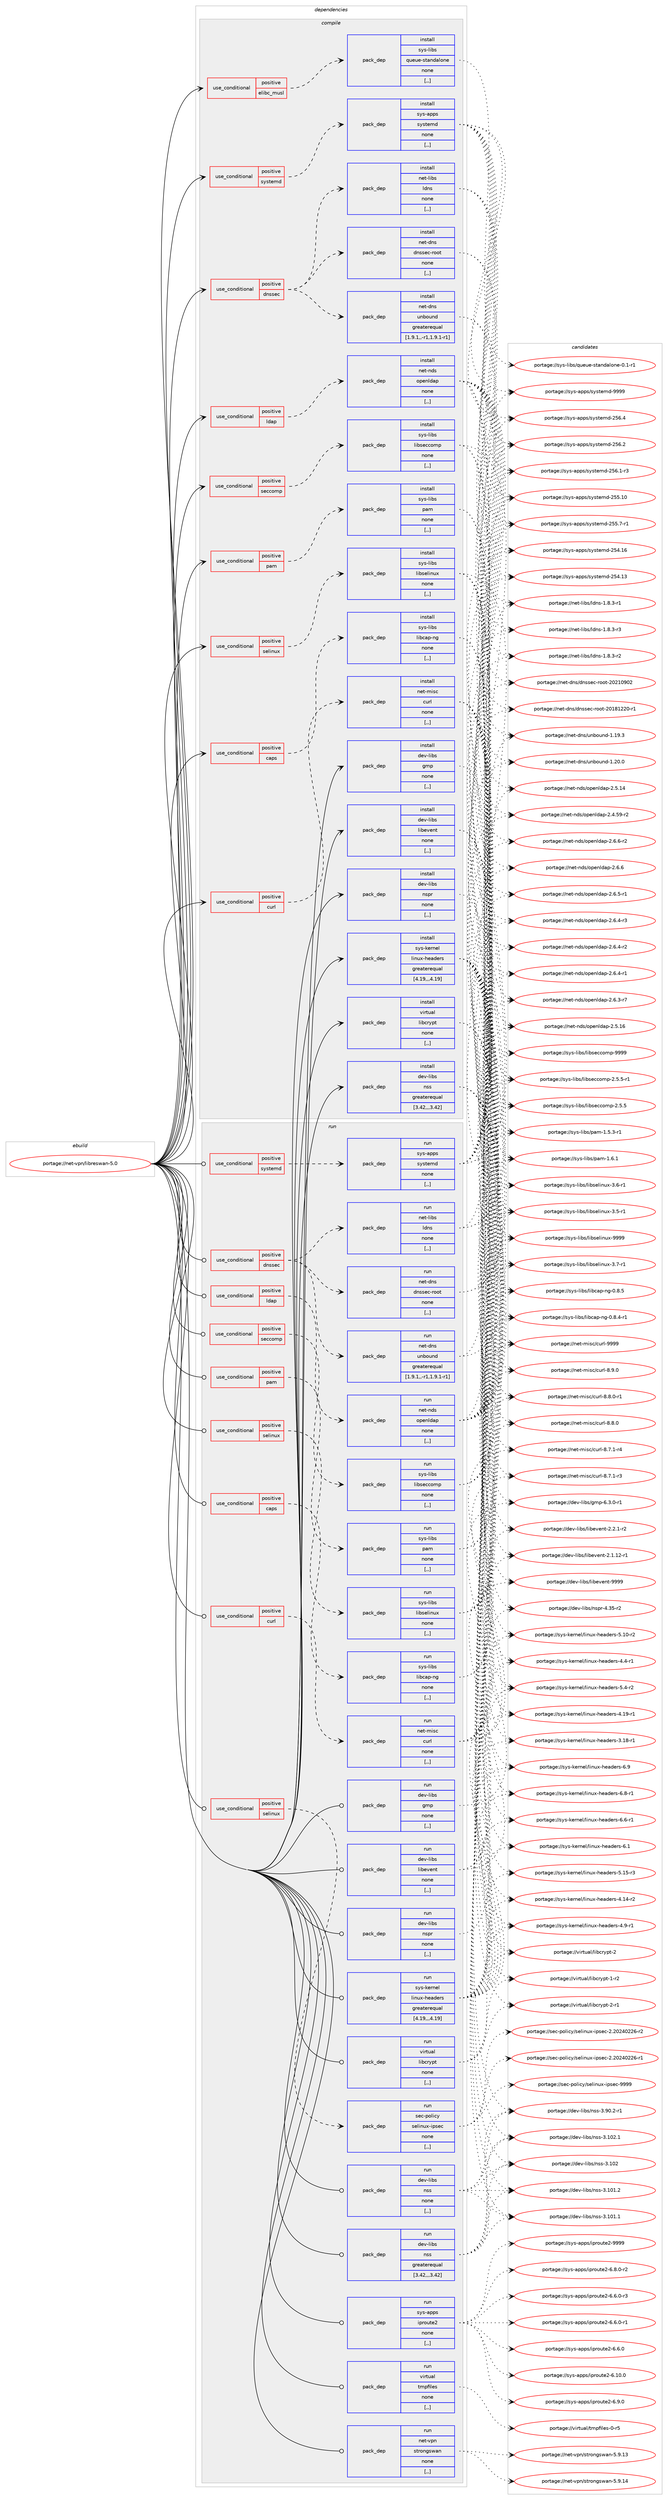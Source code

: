 digraph prolog {

# *************
# Graph options
# *************

newrank=true;
concentrate=true;
compound=true;
graph [rankdir=LR,fontname=Helvetica,fontsize=10,ranksep=1.5];#, ranksep=2.5, nodesep=0.2];
edge  [arrowhead=vee];
node  [fontname=Helvetica,fontsize=10];

# **********
# The ebuild
# **********

subgraph cluster_leftcol {
color=gray;
label=<<i>ebuild</i>>;
id [label="portage://net-vpn/libreswan-5.0", color=red, width=4, href="../net-vpn/libreswan-5.0.svg"];
}

# ****************
# The dependencies
# ****************

subgraph cluster_midcol {
color=gray;
label=<<i>dependencies</i>>;
subgraph cluster_compile {
fillcolor="#eeeeee";
style=filled;
label=<<i>compile</i>>;
subgraph cond101954 {
dependency385640 [label=<<TABLE BORDER="0" CELLBORDER="1" CELLSPACING="0" CELLPADDING="4"><TR><TD ROWSPAN="3" CELLPADDING="10">use_conditional</TD></TR><TR><TD>positive</TD></TR><TR><TD>caps</TD></TR></TABLE>>, shape=none, color=red];
subgraph pack280916 {
dependency385641 [label=<<TABLE BORDER="0" CELLBORDER="1" CELLSPACING="0" CELLPADDING="4" WIDTH="220"><TR><TD ROWSPAN="6" CELLPADDING="30">pack_dep</TD></TR><TR><TD WIDTH="110">install</TD></TR><TR><TD>sys-libs</TD></TR><TR><TD>libcap-ng</TD></TR><TR><TD>none</TD></TR><TR><TD>[,,]</TD></TR></TABLE>>, shape=none, color=blue];
}
dependency385640:e -> dependency385641:w [weight=20,style="dashed",arrowhead="vee"];
}
id:e -> dependency385640:w [weight=20,style="solid",arrowhead="vee"];
subgraph cond101955 {
dependency385642 [label=<<TABLE BORDER="0" CELLBORDER="1" CELLSPACING="0" CELLPADDING="4"><TR><TD ROWSPAN="3" CELLPADDING="10">use_conditional</TD></TR><TR><TD>positive</TD></TR><TR><TD>curl</TD></TR></TABLE>>, shape=none, color=red];
subgraph pack280917 {
dependency385643 [label=<<TABLE BORDER="0" CELLBORDER="1" CELLSPACING="0" CELLPADDING="4" WIDTH="220"><TR><TD ROWSPAN="6" CELLPADDING="30">pack_dep</TD></TR><TR><TD WIDTH="110">install</TD></TR><TR><TD>net-misc</TD></TR><TR><TD>curl</TD></TR><TR><TD>none</TD></TR><TR><TD>[,,]</TD></TR></TABLE>>, shape=none, color=blue];
}
dependency385642:e -> dependency385643:w [weight=20,style="dashed",arrowhead="vee"];
}
id:e -> dependency385642:w [weight=20,style="solid",arrowhead="vee"];
subgraph cond101956 {
dependency385644 [label=<<TABLE BORDER="0" CELLBORDER="1" CELLSPACING="0" CELLPADDING="4"><TR><TD ROWSPAN="3" CELLPADDING="10">use_conditional</TD></TR><TR><TD>positive</TD></TR><TR><TD>dnssec</TD></TR></TABLE>>, shape=none, color=red];
subgraph pack280918 {
dependency385645 [label=<<TABLE BORDER="0" CELLBORDER="1" CELLSPACING="0" CELLPADDING="4" WIDTH="220"><TR><TD ROWSPAN="6" CELLPADDING="30">pack_dep</TD></TR><TR><TD WIDTH="110">install</TD></TR><TR><TD>net-dns</TD></TR><TR><TD>unbound</TD></TR><TR><TD>greaterequal</TD></TR><TR><TD>[1.9.1,,-r1,1.9.1-r1]</TD></TR></TABLE>>, shape=none, color=blue];
}
dependency385644:e -> dependency385645:w [weight=20,style="dashed",arrowhead="vee"];
subgraph pack280919 {
dependency385646 [label=<<TABLE BORDER="0" CELLBORDER="1" CELLSPACING="0" CELLPADDING="4" WIDTH="220"><TR><TD ROWSPAN="6" CELLPADDING="30">pack_dep</TD></TR><TR><TD WIDTH="110">install</TD></TR><TR><TD>net-libs</TD></TR><TR><TD>ldns</TD></TR><TR><TD>none</TD></TR><TR><TD>[,,]</TD></TR></TABLE>>, shape=none, color=blue];
}
dependency385644:e -> dependency385646:w [weight=20,style="dashed",arrowhead="vee"];
subgraph pack280920 {
dependency385647 [label=<<TABLE BORDER="0" CELLBORDER="1" CELLSPACING="0" CELLPADDING="4" WIDTH="220"><TR><TD ROWSPAN="6" CELLPADDING="30">pack_dep</TD></TR><TR><TD WIDTH="110">install</TD></TR><TR><TD>net-dns</TD></TR><TR><TD>dnssec-root</TD></TR><TR><TD>none</TD></TR><TR><TD>[,,]</TD></TR></TABLE>>, shape=none, color=blue];
}
dependency385644:e -> dependency385647:w [weight=20,style="dashed",arrowhead="vee"];
}
id:e -> dependency385644:w [weight=20,style="solid",arrowhead="vee"];
subgraph cond101957 {
dependency385648 [label=<<TABLE BORDER="0" CELLBORDER="1" CELLSPACING="0" CELLPADDING="4"><TR><TD ROWSPAN="3" CELLPADDING="10">use_conditional</TD></TR><TR><TD>positive</TD></TR><TR><TD>elibc_musl</TD></TR></TABLE>>, shape=none, color=red];
subgraph pack280921 {
dependency385649 [label=<<TABLE BORDER="0" CELLBORDER="1" CELLSPACING="0" CELLPADDING="4" WIDTH="220"><TR><TD ROWSPAN="6" CELLPADDING="30">pack_dep</TD></TR><TR><TD WIDTH="110">install</TD></TR><TR><TD>sys-libs</TD></TR><TR><TD>queue-standalone</TD></TR><TR><TD>none</TD></TR><TR><TD>[,,]</TD></TR></TABLE>>, shape=none, color=blue];
}
dependency385648:e -> dependency385649:w [weight=20,style="dashed",arrowhead="vee"];
}
id:e -> dependency385648:w [weight=20,style="solid",arrowhead="vee"];
subgraph cond101958 {
dependency385650 [label=<<TABLE BORDER="0" CELLBORDER="1" CELLSPACING="0" CELLPADDING="4"><TR><TD ROWSPAN="3" CELLPADDING="10">use_conditional</TD></TR><TR><TD>positive</TD></TR><TR><TD>ldap</TD></TR></TABLE>>, shape=none, color=red];
subgraph pack280922 {
dependency385651 [label=<<TABLE BORDER="0" CELLBORDER="1" CELLSPACING="0" CELLPADDING="4" WIDTH="220"><TR><TD ROWSPAN="6" CELLPADDING="30">pack_dep</TD></TR><TR><TD WIDTH="110">install</TD></TR><TR><TD>net-nds</TD></TR><TR><TD>openldap</TD></TR><TR><TD>none</TD></TR><TR><TD>[,,]</TD></TR></TABLE>>, shape=none, color=blue];
}
dependency385650:e -> dependency385651:w [weight=20,style="dashed",arrowhead="vee"];
}
id:e -> dependency385650:w [weight=20,style="solid",arrowhead="vee"];
subgraph cond101959 {
dependency385652 [label=<<TABLE BORDER="0" CELLBORDER="1" CELLSPACING="0" CELLPADDING="4"><TR><TD ROWSPAN="3" CELLPADDING="10">use_conditional</TD></TR><TR><TD>positive</TD></TR><TR><TD>pam</TD></TR></TABLE>>, shape=none, color=red];
subgraph pack280923 {
dependency385653 [label=<<TABLE BORDER="0" CELLBORDER="1" CELLSPACING="0" CELLPADDING="4" WIDTH="220"><TR><TD ROWSPAN="6" CELLPADDING="30">pack_dep</TD></TR><TR><TD WIDTH="110">install</TD></TR><TR><TD>sys-libs</TD></TR><TR><TD>pam</TD></TR><TR><TD>none</TD></TR><TR><TD>[,,]</TD></TR></TABLE>>, shape=none, color=blue];
}
dependency385652:e -> dependency385653:w [weight=20,style="dashed",arrowhead="vee"];
}
id:e -> dependency385652:w [weight=20,style="solid",arrowhead="vee"];
subgraph cond101960 {
dependency385654 [label=<<TABLE BORDER="0" CELLBORDER="1" CELLSPACING="0" CELLPADDING="4"><TR><TD ROWSPAN="3" CELLPADDING="10">use_conditional</TD></TR><TR><TD>positive</TD></TR><TR><TD>seccomp</TD></TR></TABLE>>, shape=none, color=red];
subgraph pack280924 {
dependency385655 [label=<<TABLE BORDER="0" CELLBORDER="1" CELLSPACING="0" CELLPADDING="4" WIDTH="220"><TR><TD ROWSPAN="6" CELLPADDING="30">pack_dep</TD></TR><TR><TD WIDTH="110">install</TD></TR><TR><TD>sys-libs</TD></TR><TR><TD>libseccomp</TD></TR><TR><TD>none</TD></TR><TR><TD>[,,]</TD></TR></TABLE>>, shape=none, color=blue];
}
dependency385654:e -> dependency385655:w [weight=20,style="dashed",arrowhead="vee"];
}
id:e -> dependency385654:w [weight=20,style="solid",arrowhead="vee"];
subgraph cond101961 {
dependency385656 [label=<<TABLE BORDER="0" CELLBORDER="1" CELLSPACING="0" CELLPADDING="4"><TR><TD ROWSPAN="3" CELLPADDING="10">use_conditional</TD></TR><TR><TD>positive</TD></TR><TR><TD>selinux</TD></TR></TABLE>>, shape=none, color=red];
subgraph pack280925 {
dependency385657 [label=<<TABLE BORDER="0" CELLBORDER="1" CELLSPACING="0" CELLPADDING="4" WIDTH="220"><TR><TD ROWSPAN="6" CELLPADDING="30">pack_dep</TD></TR><TR><TD WIDTH="110">install</TD></TR><TR><TD>sys-libs</TD></TR><TR><TD>libselinux</TD></TR><TR><TD>none</TD></TR><TR><TD>[,,]</TD></TR></TABLE>>, shape=none, color=blue];
}
dependency385656:e -> dependency385657:w [weight=20,style="dashed",arrowhead="vee"];
}
id:e -> dependency385656:w [weight=20,style="solid",arrowhead="vee"];
subgraph cond101962 {
dependency385658 [label=<<TABLE BORDER="0" CELLBORDER="1" CELLSPACING="0" CELLPADDING="4"><TR><TD ROWSPAN="3" CELLPADDING="10">use_conditional</TD></TR><TR><TD>positive</TD></TR><TR><TD>systemd</TD></TR></TABLE>>, shape=none, color=red];
subgraph pack280926 {
dependency385659 [label=<<TABLE BORDER="0" CELLBORDER="1" CELLSPACING="0" CELLPADDING="4" WIDTH="220"><TR><TD ROWSPAN="6" CELLPADDING="30">pack_dep</TD></TR><TR><TD WIDTH="110">install</TD></TR><TR><TD>sys-apps</TD></TR><TR><TD>systemd</TD></TR><TR><TD>none</TD></TR><TR><TD>[,,]</TD></TR></TABLE>>, shape=none, color=blue];
}
dependency385658:e -> dependency385659:w [weight=20,style="dashed",arrowhead="vee"];
}
id:e -> dependency385658:w [weight=20,style="solid",arrowhead="vee"];
subgraph pack280927 {
dependency385660 [label=<<TABLE BORDER="0" CELLBORDER="1" CELLSPACING="0" CELLPADDING="4" WIDTH="220"><TR><TD ROWSPAN="6" CELLPADDING="30">pack_dep</TD></TR><TR><TD WIDTH="110">install</TD></TR><TR><TD>dev-libs</TD></TR><TR><TD>gmp</TD></TR><TR><TD>none</TD></TR><TR><TD>[,,]</TD></TR></TABLE>>, shape=none, color=blue];
}
id:e -> dependency385660:w [weight=20,style="solid",arrowhead="vee"];
subgraph pack280928 {
dependency385661 [label=<<TABLE BORDER="0" CELLBORDER="1" CELLSPACING="0" CELLPADDING="4" WIDTH="220"><TR><TD ROWSPAN="6" CELLPADDING="30">pack_dep</TD></TR><TR><TD WIDTH="110">install</TD></TR><TR><TD>dev-libs</TD></TR><TR><TD>libevent</TD></TR><TR><TD>none</TD></TR><TR><TD>[,,]</TD></TR></TABLE>>, shape=none, color=blue];
}
id:e -> dependency385661:w [weight=20,style="solid",arrowhead="vee"];
subgraph pack280929 {
dependency385662 [label=<<TABLE BORDER="0" CELLBORDER="1" CELLSPACING="0" CELLPADDING="4" WIDTH="220"><TR><TD ROWSPAN="6" CELLPADDING="30">pack_dep</TD></TR><TR><TD WIDTH="110">install</TD></TR><TR><TD>dev-libs</TD></TR><TR><TD>nspr</TD></TR><TR><TD>none</TD></TR><TR><TD>[,,]</TD></TR></TABLE>>, shape=none, color=blue];
}
id:e -> dependency385662:w [weight=20,style="solid",arrowhead="vee"];
subgraph pack280930 {
dependency385663 [label=<<TABLE BORDER="0" CELLBORDER="1" CELLSPACING="0" CELLPADDING="4" WIDTH="220"><TR><TD ROWSPAN="6" CELLPADDING="30">pack_dep</TD></TR><TR><TD WIDTH="110">install</TD></TR><TR><TD>dev-libs</TD></TR><TR><TD>nss</TD></TR><TR><TD>greaterequal</TD></TR><TR><TD>[3.42,,,3.42]</TD></TR></TABLE>>, shape=none, color=blue];
}
id:e -> dependency385663:w [weight=20,style="solid",arrowhead="vee"];
subgraph pack280931 {
dependency385664 [label=<<TABLE BORDER="0" CELLBORDER="1" CELLSPACING="0" CELLPADDING="4" WIDTH="220"><TR><TD ROWSPAN="6" CELLPADDING="30">pack_dep</TD></TR><TR><TD WIDTH="110">install</TD></TR><TR><TD>sys-kernel</TD></TR><TR><TD>linux-headers</TD></TR><TR><TD>greaterequal</TD></TR><TR><TD>[4.19,,,4.19]</TD></TR></TABLE>>, shape=none, color=blue];
}
id:e -> dependency385664:w [weight=20,style="solid",arrowhead="vee"];
subgraph pack280932 {
dependency385665 [label=<<TABLE BORDER="0" CELLBORDER="1" CELLSPACING="0" CELLPADDING="4" WIDTH="220"><TR><TD ROWSPAN="6" CELLPADDING="30">pack_dep</TD></TR><TR><TD WIDTH="110">install</TD></TR><TR><TD>virtual</TD></TR><TR><TD>libcrypt</TD></TR><TR><TD>none</TD></TR><TR><TD>[,,]</TD></TR></TABLE>>, shape=none, color=blue];
}
id:e -> dependency385665:w [weight=20,style="solid",arrowhead="vee"];
}
subgraph cluster_compileandrun {
fillcolor="#eeeeee";
style=filled;
label=<<i>compile and run</i>>;
}
subgraph cluster_run {
fillcolor="#eeeeee";
style=filled;
label=<<i>run</i>>;
subgraph cond101963 {
dependency385666 [label=<<TABLE BORDER="0" CELLBORDER="1" CELLSPACING="0" CELLPADDING="4"><TR><TD ROWSPAN="3" CELLPADDING="10">use_conditional</TD></TR><TR><TD>positive</TD></TR><TR><TD>caps</TD></TR></TABLE>>, shape=none, color=red];
subgraph pack280933 {
dependency385667 [label=<<TABLE BORDER="0" CELLBORDER="1" CELLSPACING="0" CELLPADDING="4" WIDTH="220"><TR><TD ROWSPAN="6" CELLPADDING="30">pack_dep</TD></TR><TR><TD WIDTH="110">run</TD></TR><TR><TD>sys-libs</TD></TR><TR><TD>libcap-ng</TD></TR><TR><TD>none</TD></TR><TR><TD>[,,]</TD></TR></TABLE>>, shape=none, color=blue];
}
dependency385666:e -> dependency385667:w [weight=20,style="dashed",arrowhead="vee"];
}
id:e -> dependency385666:w [weight=20,style="solid",arrowhead="odot"];
subgraph cond101964 {
dependency385668 [label=<<TABLE BORDER="0" CELLBORDER="1" CELLSPACING="0" CELLPADDING="4"><TR><TD ROWSPAN="3" CELLPADDING="10">use_conditional</TD></TR><TR><TD>positive</TD></TR><TR><TD>curl</TD></TR></TABLE>>, shape=none, color=red];
subgraph pack280934 {
dependency385669 [label=<<TABLE BORDER="0" CELLBORDER="1" CELLSPACING="0" CELLPADDING="4" WIDTH="220"><TR><TD ROWSPAN="6" CELLPADDING="30">pack_dep</TD></TR><TR><TD WIDTH="110">run</TD></TR><TR><TD>net-misc</TD></TR><TR><TD>curl</TD></TR><TR><TD>none</TD></TR><TR><TD>[,,]</TD></TR></TABLE>>, shape=none, color=blue];
}
dependency385668:e -> dependency385669:w [weight=20,style="dashed",arrowhead="vee"];
}
id:e -> dependency385668:w [weight=20,style="solid",arrowhead="odot"];
subgraph cond101965 {
dependency385670 [label=<<TABLE BORDER="0" CELLBORDER="1" CELLSPACING="0" CELLPADDING="4"><TR><TD ROWSPAN="3" CELLPADDING="10">use_conditional</TD></TR><TR><TD>positive</TD></TR><TR><TD>dnssec</TD></TR></TABLE>>, shape=none, color=red];
subgraph pack280935 {
dependency385671 [label=<<TABLE BORDER="0" CELLBORDER="1" CELLSPACING="0" CELLPADDING="4" WIDTH="220"><TR><TD ROWSPAN="6" CELLPADDING="30">pack_dep</TD></TR><TR><TD WIDTH="110">run</TD></TR><TR><TD>net-dns</TD></TR><TR><TD>unbound</TD></TR><TR><TD>greaterequal</TD></TR><TR><TD>[1.9.1,,-r1,1.9.1-r1]</TD></TR></TABLE>>, shape=none, color=blue];
}
dependency385670:e -> dependency385671:w [weight=20,style="dashed",arrowhead="vee"];
subgraph pack280936 {
dependency385672 [label=<<TABLE BORDER="0" CELLBORDER="1" CELLSPACING="0" CELLPADDING="4" WIDTH="220"><TR><TD ROWSPAN="6" CELLPADDING="30">pack_dep</TD></TR><TR><TD WIDTH="110">run</TD></TR><TR><TD>net-libs</TD></TR><TR><TD>ldns</TD></TR><TR><TD>none</TD></TR><TR><TD>[,,]</TD></TR></TABLE>>, shape=none, color=blue];
}
dependency385670:e -> dependency385672:w [weight=20,style="dashed",arrowhead="vee"];
subgraph pack280937 {
dependency385673 [label=<<TABLE BORDER="0" CELLBORDER="1" CELLSPACING="0" CELLPADDING="4" WIDTH="220"><TR><TD ROWSPAN="6" CELLPADDING="30">pack_dep</TD></TR><TR><TD WIDTH="110">run</TD></TR><TR><TD>net-dns</TD></TR><TR><TD>dnssec-root</TD></TR><TR><TD>none</TD></TR><TR><TD>[,,]</TD></TR></TABLE>>, shape=none, color=blue];
}
dependency385670:e -> dependency385673:w [weight=20,style="dashed",arrowhead="vee"];
}
id:e -> dependency385670:w [weight=20,style="solid",arrowhead="odot"];
subgraph cond101966 {
dependency385674 [label=<<TABLE BORDER="0" CELLBORDER="1" CELLSPACING="0" CELLPADDING="4"><TR><TD ROWSPAN="3" CELLPADDING="10">use_conditional</TD></TR><TR><TD>positive</TD></TR><TR><TD>ldap</TD></TR></TABLE>>, shape=none, color=red];
subgraph pack280938 {
dependency385675 [label=<<TABLE BORDER="0" CELLBORDER="1" CELLSPACING="0" CELLPADDING="4" WIDTH="220"><TR><TD ROWSPAN="6" CELLPADDING="30">pack_dep</TD></TR><TR><TD WIDTH="110">run</TD></TR><TR><TD>net-nds</TD></TR><TR><TD>openldap</TD></TR><TR><TD>none</TD></TR><TR><TD>[,,]</TD></TR></TABLE>>, shape=none, color=blue];
}
dependency385674:e -> dependency385675:w [weight=20,style="dashed",arrowhead="vee"];
}
id:e -> dependency385674:w [weight=20,style="solid",arrowhead="odot"];
subgraph cond101967 {
dependency385676 [label=<<TABLE BORDER="0" CELLBORDER="1" CELLSPACING="0" CELLPADDING="4"><TR><TD ROWSPAN="3" CELLPADDING="10">use_conditional</TD></TR><TR><TD>positive</TD></TR><TR><TD>pam</TD></TR></TABLE>>, shape=none, color=red];
subgraph pack280939 {
dependency385677 [label=<<TABLE BORDER="0" CELLBORDER="1" CELLSPACING="0" CELLPADDING="4" WIDTH="220"><TR><TD ROWSPAN="6" CELLPADDING="30">pack_dep</TD></TR><TR><TD WIDTH="110">run</TD></TR><TR><TD>sys-libs</TD></TR><TR><TD>pam</TD></TR><TR><TD>none</TD></TR><TR><TD>[,,]</TD></TR></TABLE>>, shape=none, color=blue];
}
dependency385676:e -> dependency385677:w [weight=20,style="dashed",arrowhead="vee"];
}
id:e -> dependency385676:w [weight=20,style="solid",arrowhead="odot"];
subgraph cond101968 {
dependency385678 [label=<<TABLE BORDER="0" CELLBORDER="1" CELLSPACING="0" CELLPADDING="4"><TR><TD ROWSPAN="3" CELLPADDING="10">use_conditional</TD></TR><TR><TD>positive</TD></TR><TR><TD>seccomp</TD></TR></TABLE>>, shape=none, color=red];
subgraph pack280940 {
dependency385679 [label=<<TABLE BORDER="0" CELLBORDER="1" CELLSPACING="0" CELLPADDING="4" WIDTH="220"><TR><TD ROWSPAN="6" CELLPADDING="30">pack_dep</TD></TR><TR><TD WIDTH="110">run</TD></TR><TR><TD>sys-libs</TD></TR><TR><TD>libseccomp</TD></TR><TR><TD>none</TD></TR><TR><TD>[,,]</TD></TR></TABLE>>, shape=none, color=blue];
}
dependency385678:e -> dependency385679:w [weight=20,style="dashed",arrowhead="vee"];
}
id:e -> dependency385678:w [weight=20,style="solid",arrowhead="odot"];
subgraph cond101969 {
dependency385680 [label=<<TABLE BORDER="0" CELLBORDER="1" CELLSPACING="0" CELLPADDING="4"><TR><TD ROWSPAN="3" CELLPADDING="10">use_conditional</TD></TR><TR><TD>positive</TD></TR><TR><TD>selinux</TD></TR></TABLE>>, shape=none, color=red];
subgraph pack280941 {
dependency385681 [label=<<TABLE BORDER="0" CELLBORDER="1" CELLSPACING="0" CELLPADDING="4" WIDTH="220"><TR><TD ROWSPAN="6" CELLPADDING="30">pack_dep</TD></TR><TR><TD WIDTH="110">run</TD></TR><TR><TD>sec-policy</TD></TR><TR><TD>selinux-ipsec</TD></TR><TR><TD>none</TD></TR><TR><TD>[,,]</TD></TR></TABLE>>, shape=none, color=blue];
}
dependency385680:e -> dependency385681:w [weight=20,style="dashed",arrowhead="vee"];
}
id:e -> dependency385680:w [weight=20,style="solid",arrowhead="odot"];
subgraph cond101970 {
dependency385682 [label=<<TABLE BORDER="0" CELLBORDER="1" CELLSPACING="0" CELLPADDING="4"><TR><TD ROWSPAN="3" CELLPADDING="10">use_conditional</TD></TR><TR><TD>positive</TD></TR><TR><TD>selinux</TD></TR></TABLE>>, shape=none, color=red];
subgraph pack280942 {
dependency385683 [label=<<TABLE BORDER="0" CELLBORDER="1" CELLSPACING="0" CELLPADDING="4" WIDTH="220"><TR><TD ROWSPAN="6" CELLPADDING="30">pack_dep</TD></TR><TR><TD WIDTH="110">run</TD></TR><TR><TD>sys-libs</TD></TR><TR><TD>libselinux</TD></TR><TR><TD>none</TD></TR><TR><TD>[,,]</TD></TR></TABLE>>, shape=none, color=blue];
}
dependency385682:e -> dependency385683:w [weight=20,style="dashed",arrowhead="vee"];
}
id:e -> dependency385682:w [weight=20,style="solid",arrowhead="odot"];
subgraph cond101971 {
dependency385684 [label=<<TABLE BORDER="0" CELLBORDER="1" CELLSPACING="0" CELLPADDING="4"><TR><TD ROWSPAN="3" CELLPADDING="10">use_conditional</TD></TR><TR><TD>positive</TD></TR><TR><TD>systemd</TD></TR></TABLE>>, shape=none, color=red];
subgraph pack280943 {
dependency385685 [label=<<TABLE BORDER="0" CELLBORDER="1" CELLSPACING="0" CELLPADDING="4" WIDTH="220"><TR><TD ROWSPAN="6" CELLPADDING="30">pack_dep</TD></TR><TR><TD WIDTH="110">run</TD></TR><TR><TD>sys-apps</TD></TR><TR><TD>systemd</TD></TR><TR><TD>none</TD></TR><TR><TD>[,,]</TD></TR></TABLE>>, shape=none, color=blue];
}
dependency385684:e -> dependency385685:w [weight=20,style="dashed",arrowhead="vee"];
}
id:e -> dependency385684:w [weight=20,style="solid",arrowhead="odot"];
subgraph pack280944 {
dependency385686 [label=<<TABLE BORDER="0" CELLBORDER="1" CELLSPACING="0" CELLPADDING="4" WIDTH="220"><TR><TD ROWSPAN="6" CELLPADDING="30">pack_dep</TD></TR><TR><TD WIDTH="110">run</TD></TR><TR><TD>dev-libs</TD></TR><TR><TD>gmp</TD></TR><TR><TD>none</TD></TR><TR><TD>[,,]</TD></TR></TABLE>>, shape=none, color=blue];
}
id:e -> dependency385686:w [weight=20,style="solid",arrowhead="odot"];
subgraph pack280945 {
dependency385687 [label=<<TABLE BORDER="0" CELLBORDER="1" CELLSPACING="0" CELLPADDING="4" WIDTH="220"><TR><TD ROWSPAN="6" CELLPADDING="30">pack_dep</TD></TR><TR><TD WIDTH="110">run</TD></TR><TR><TD>dev-libs</TD></TR><TR><TD>libevent</TD></TR><TR><TD>none</TD></TR><TR><TD>[,,]</TD></TR></TABLE>>, shape=none, color=blue];
}
id:e -> dependency385687:w [weight=20,style="solid",arrowhead="odot"];
subgraph pack280946 {
dependency385688 [label=<<TABLE BORDER="0" CELLBORDER="1" CELLSPACING="0" CELLPADDING="4" WIDTH="220"><TR><TD ROWSPAN="6" CELLPADDING="30">pack_dep</TD></TR><TR><TD WIDTH="110">run</TD></TR><TR><TD>dev-libs</TD></TR><TR><TD>nspr</TD></TR><TR><TD>none</TD></TR><TR><TD>[,,]</TD></TR></TABLE>>, shape=none, color=blue];
}
id:e -> dependency385688:w [weight=20,style="solid",arrowhead="odot"];
subgraph pack280947 {
dependency385689 [label=<<TABLE BORDER="0" CELLBORDER="1" CELLSPACING="0" CELLPADDING="4" WIDTH="220"><TR><TD ROWSPAN="6" CELLPADDING="30">pack_dep</TD></TR><TR><TD WIDTH="110">run</TD></TR><TR><TD>dev-libs</TD></TR><TR><TD>nss</TD></TR><TR><TD>greaterequal</TD></TR><TR><TD>[3.42,,,3.42]</TD></TR></TABLE>>, shape=none, color=blue];
}
id:e -> dependency385689:w [weight=20,style="solid",arrowhead="odot"];
subgraph pack280948 {
dependency385690 [label=<<TABLE BORDER="0" CELLBORDER="1" CELLSPACING="0" CELLPADDING="4" WIDTH="220"><TR><TD ROWSPAN="6" CELLPADDING="30">pack_dep</TD></TR><TR><TD WIDTH="110">run</TD></TR><TR><TD>dev-libs</TD></TR><TR><TD>nss</TD></TR><TR><TD>none</TD></TR><TR><TD>[,,]</TD></TR></TABLE>>, shape=none, color=blue];
}
id:e -> dependency385690:w [weight=20,style="solid",arrowhead="odot"];
subgraph pack280949 {
dependency385691 [label=<<TABLE BORDER="0" CELLBORDER="1" CELLSPACING="0" CELLPADDING="4" WIDTH="220"><TR><TD ROWSPAN="6" CELLPADDING="30">pack_dep</TD></TR><TR><TD WIDTH="110">run</TD></TR><TR><TD>sys-apps</TD></TR><TR><TD>iproute2</TD></TR><TR><TD>none</TD></TR><TR><TD>[,,]</TD></TR></TABLE>>, shape=none, color=blue];
}
id:e -> dependency385691:w [weight=20,style="solid",arrowhead="odot"];
subgraph pack280950 {
dependency385692 [label=<<TABLE BORDER="0" CELLBORDER="1" CELLSPACING="0" CELLPADDING="4" WIDTH="220"><TR><TD ROWSPAN="6" CELLPADDING="30">pack_dep</TD></TR><TR><TD WIDTH="110">run</TD></TR><TR><TD>sys-kernel</TD></TR><TR><TD>linux-headers</TD></TR><TR><TD>greaterequal</TD></TR><TR><TD>[4.19,,,4.19]</TD></TR></TABLE>>, shape=none, color=blue];
}
id:e -> dependency385692:w [weight=20,style="solid",arrowhead="odot"];
subgraph pack280951 {
dependency385693 [label=<<TABLE BORDER="0" CELLBORDER="1" CELLSPACING="0" CELLPADDING="4" WIDTH="220"><TR><TD ROWSPAN="6" CELLPADDING="30">pack_dep</TD></TR><TR><TD WIDTH="110">run</TD></TR><TR><TD>virtual</TD></TR><TR><TD>libcrypt</TD></TR><TR><TD>none</TD></TR><TR><TD>[,,]</TD></TR></TABLE>>, shape=none, color=blue];
}
id:e -> dependency385693:w [weight=20,style="solid",arrowhead="odot"];
subgraph pack280952 {
dependency385694 [label=<<TABLE BORDER="0" CELLBORDER="1" CELLSPACING="0" CELLPADDING="4" WIDTH="220"><TR><TD ROWSPAN="6" CELLPADDING="30">pack_dep</TD></TR><TR><TD WIDTH="110">run</TD></TR><TR><TD>virtual</TD></TR><TR><TD>tmpfiles</TD></TR><TR><TD>none</TD></TR><TR><TD>[,,]</TD></TR></TABLE>>, shape=none, color=blue];
}
id:e -> dependency385694:w [weight=20,style="solid",arrowhead="odot"];
subgraph pack280953 {
dependency385695 [label=<<TABLE BORDER="0" CELLBORDER="1" CELLSPACING="0" CELLPADDING="4" WIDTH="220"><TR><TD ROWSPAN="6" CELLPADDING="30">pack_dep</TD></TR><TR><TD WIDTH="110">run</TD></TR><TR><TD>net-vpn</TD></TR><TR><TD>strongswan</TD></TR><TR><TD>none</TD></TR><TR><TD>[,,]</TD></TR></TABLE>>, shape=none, color=blue];
}
id:e -> dependency385695:w [weight=20,style="solid",arrowhead="odot"];
}
}

# **************
# The candidates
# **************

subgraph cluster_choices {
rank=same;
color=gray;
label=<<i>candidates</i>>;

subgraph choice280916 {
color=black;
nodesep=1;
choice11512111545108105981154710810598999711245110103454846564653 [label="portage://sys-libs/libcap-ng-0.8.5", color=red, width=4,href="../sys-libs/libcap-ng-0.8.5.svg"];
choice115121115451081059811547108105989997112451101034548465646524511449 [label="portage://sys-libs/libcap-ng-0.8.4-r1", color=red, width=4,href="../sys-libs/libcap-ng-0.8.4-r1.svg"];
dependency385641:e -> choice11512111545108105981154710810598999711245110103454846564653:w [style=dotted,weight="100"];
dependency385641:e -> choice115121115451081059811547108105989997112451101034548465646524511449:w [style=dotted,weight="100"];
}
subgraph choice280917 {
color=black;
nodesep=1;
choice110101116451091051159947991171141084557575757 [label="portage://net-misc/curl-9999", color=red, width=4,href="../net-misc/curl-9999.svg"];
choice11010111645109105115994799117114108455646574648 [label="portage://net-misc/curl-8.9.0", color=red, width=4,href="../net-misc/curl-8.9.0.svg"];
choice110101116451091051159947991171141084556465646484511449 [label="portage://net-misc/curl-8.8.0-r1", color=red, width=4,href="../net-misc/curl-8.8.0-r1.svg"];
choice11010111645109105115994799117114108455646564648 [label="portage://net-misc/curl-8.8.0", color=red, width=4,href="../net-misc/curl-8.8.0.svg"];
choice110101116451091051159947991171141084556465546494511452 [label="portage://net-misc/curl-8.7.1-r4", color=red, width=4,href="../net-misc/curl-8.7.1-r4.svg"];
choice110101116451091051159947991171141084556465546494511451 [label="portage://net-misc/curl-8.7.1-r3", color=red, width=4,href="../net-misc/curl-8.7.1-r3.svg"];
dependency385643:e -> choice110101116451091051159947991171141084557575757:w [style=dotted,weight="100"];
dependency385643:e -> choice11010111645109105115994799117114108455646574648:w [style=dotted,weight="100"];
dependency385643:e -> choice110101116451091051159947991171141084556465646484511449:w [style=dotted,weight="100"];
dependency385643:e -> choice11010111645109105115994799117114108455646564648:w [style=dotted,weight="100"];
dependency385643:e -> choice110101116451091051159947991171141084556465546494511452:w [style=dotted,weight="100"];
dependency385643:e -> choice110101116451091051159947991171141084556465546494511451:w [style=dotted,weight="100"];
}
subgraph choice280918 {
color=black;
nodesep=1;
choice11010111645100110115471171109811111711010045494650484648 [label="portage://net-dns/unbound-1.20.0", color=red, width=4,href="../net-dns/unbound-1.20.0.svg"];
choice11010111645100110115471171109811111711010045494649574651 [label="portage://net-dns/unbound-1.19.3", color=red, width=4,href="../net-dns/unbound-1.19.3.svg"];
dependency385645:e -> choice11010111645100110115471171109811111711010045494650484648:w [style=dotted,weight="100"];
dependency385645:e -> choice11010111645100110115471171109811111711010045494649574651:w [style=dotted,weight="100"];
}
subgraph choice280919 {
color=black;
nodesep=1;
choice1101011164510810598115471081001101154549465646514511451 [label="portage://net-libs/ldns-1.8.3-r3", color=red, width=4,href="../net-libs/ldns-1.8.3-r3.svg"];
choice1101011164510810598115471081001101154549465646514511450 [label="portage://net-libs/ldns-1.8.3-r2", color=red, width=4,href="../net-libs/ldns-1.8.3-r2.svg"];
choice1101011164510810598115471081001101154549465646514511449 [label="portage://net-libs/ldns-1.8.3-r1", color=red, width=4,href="../net-libs/ldns-1.8.3-r1.svg"];
dependency385646:e -> choice1101011164510810598115471081001101154549465646514511451:w [style=dotted,weight="100"];
dependency385646:e -> choice1101011164510810598115471081001101154549465646514511450:w [style=dotted,weight="100"];
dependency385646:e -> choice1101011164510810598115471081001101154549465646514511449:w [style=dotted,weight="100"];
}
subgraph choice280920 {
color=black;
nodesep=1;
choice11010111645100110115471001101151151019945114111111116455048504948574850 [label="portage://net-dns/dnssec-root-20210902", color=red, width=4,href="../net-dns/dnssec-root-20210902.svg"];
choice110101116451001101154710011011511510199451141111111164550484956495050484511449 [label="portage://net-dns/dnssec-root-20181220-r1", color=red, width=4,href="../net-dns/dnssec-root-20181220-r1.svg"];
dependency385647:e -> choice11010111645100110115471001101151151019945114111111116455048504948574850:w [style=dotted,weight="100"];
dependency385647:e -> choice110101116451001101154710011011511510199451141111111164550484956495050484511449:w [style=dotted,weight="100"];
}
subgraph choice280921 {
color=black;
nodesep=1;
choice115121115451081059811547113117101117101451151169711010097108111110101454846494511449 [label="portage://sys-libs/queue-standalone-0.1-r1", color=red, width=4,href="../sys-libs/queue-standalone-0.1-r1.svg"];
dependency385649:e -> choice115121115451081059811547113117101117101451151169711010097108111110101454846494511449:w [style=dotted,weight="100"];
}
subgraph choice280922 {
color=black;
nodesep=1;
choice1101011164511010011547111112101110108100971124550465446544511450 [label="portage://net-nds/openldap-2.6.6-r2", color=red, width=4,href="../net-nds/openldap-2.6.6-r2.svg"];
choice110101116451101001154711111210111010810097112455046544654 [label="portage://net-nds/openldap-2.6.6", color=red, width=4,href="../net-nds/openldap-2.6.6.svg"];
choice1101011164511010011547111112101110108100971124550465446534511449 [label="portage://net-nds/openldap-2.6.5-r1", color=red, width=4,href="../net-nds/openldap-2.6.5-r1.svg"];
choice1101011164511010011547111112101110108100971124550465446524511451 [label="portage://net-nds/openldap-2.6.4-r3", color=red, width=4,href="../net-nds/openldap-2.6.4-r3.svg"];
choice1101011164511010011547111112101110108100971124550465446524511450 [label="portage://net-nds/openldap-2.6.4-r2", color=red, width=4,href="../net-nds/openldap-2.6.4-r2.svg"];
choice1101011164511010011547111112101110108100971124550465446524511449 [label="portage://net-nds/openldap-2.6.4-r1", color=red, width=4,href="../net-nds/openldap-2.6.4-r1.svg"];
choice1101011164511010011547111112101110108100971124550465446514511455 [label="portage://net-nds/openldap-2.6.3-r7", color=red, width=4,href="../net-nds/openldap-2.6.3-r7.svg"];
choice11010111645110100115471111121011101081009711245504653464954 [label="portage://net-nds/openldap-2.5.16", color=red, width=4,href="../net-nds/openldap-2.5.16.svg"];
choice11010111645110100115471111121011101081009711245504653464952 [label="portage://net-nds/openldap-2.5.14", color=red, width=4,href="../net-nds/openldap-2.5.14.svg"];
choice110101116451101001154711111210111010810097112455046524653574511450 [label="portage://net-nds/openldap-2.4.59-r2", color=red, width=4,href="../net-nds/openldap-2.4.59-r2.svg"];
dependency385651:e -> choice1101011164511010011547111112101110108100971124550465446544511450:w [style=dotted,weight="100"];
dependency385651:e -> choice110101116451101001154711111210111010810097112455046544654:w [style=dotted,weight="100"];
dependency385651:e -> choice1101011164511010011547111112101110108100971124550465446534511449:w [style=dotted,weight="100"];
dependency385651:e -> choice1101011164511010011547111112101110108100971124550465446524511451:w [style=dotted,weight="100"];
dependency385651:e -> choice1101011164511010011547111112101110108100971124550465446524511450:w [style=dotted,weight="100"];
dependency385651:e -> choice1101011164511010011547111112101110108100971124550465446524511449:w [style=dotted,weight="100"];
dependency385651:e -> choice1101011164511010011547111112101110108100971124550465446514511455:w [style=dotted,weight="100"];
dependency385651:e -> choice11010111645110100115471111121011101081009711245504653464954:w [style=dotted,weight="100"];
dependency385651:e -> choice11010111645110100115471111121011101081009711245504653464952:w [style=dotted,weight="100"];
dependency385651:e -> choice110101116451101001154711111210111010810097112455046524653574511450:w [style=dotted,weight="100"];
}
subgraph choice280923 {
color=black;
nodesep=1;
choice11512111545108105981154711297109454946544649 [label="portage://sys-libs/pam-1.6.1", color=red, width=4,href="../sys-libs/pam-1.6.1.svg"];
choice115121115451081059811547112971094549465346514511449 [label="portage://sys-libs/pam-1.5.3-r1", color=red, width=4,href="../sys-libs/pam-1.5.3-r1.svg"];
dependency385653:e -> choice11512111545108105981154711297109454946544649:w [style=dotted,weight="100"];
dependency385653:e -> choice115121115451081059811547112971094549465346514511449:w [style=dotted,weight="100"];
}
subgraph choice280924 {
color=black;
nodesep=1;
choice1151211154510810598115471081059811510199991111091124557575757 [label="portage://sys-libs/libseccomp-9999", color=red, width=4,href="../sys-libs/libseccomp-9999.svg"];
choice1151211154510810598115471081059811510199991111091124550465346534511449 [label="portage://sys-libs/libseccomp-2.5.5-r1", color=red, width=4,href="../sys-libs/libseccomp-2.5.5-r1.svg"];
choice115121115451081059811547108105981151019999111109112455046534653 [label="portage://sys-libs/libseccomp-2.5.5", color=red, width=4,href="../sys-libs/libseccomp-2.5.5.svg"];
dependency385655:e -> choice1151211154510810598115471081059811510199991111091124557575757:w [style=dotted,weight="100"];
dependency385655:e -> choice1151211154510810598115471081059811510199991111091124550465346534511449:w [style=dotted,weight="100"];
dependency385655:e -> choice115121115451081059811547108105981151019999111109112455046534653:w [style=dotted,weight="100"];
}
subgraph choice280925 {
color=black;
nodesep=1;
choice115121115451081059811547108105981151011081051101171204557575757 [label="portage://sys-libs/libselinux-9999", color=red, width=4,href="../sys-libs/libselinux-9999.svg"];
choice11512111545108105981154710810598115101108105110117120455146554511449 [label="portage://sys-libs/libselinux-3.7-r1", color=red, width=4,href="../sys-libs/libselinux-3.7-r1.svg"];
choice11512111545108105981154710810598115101108105110117120455146544511449 [label="portage://sys-libs/libselinux-3.6-r1", color=red, width=4,href="../sys-libs/libselinux-3.6-r1.svg"];
choice11512111545108105981154710810598115101108105110117120455146534511449 [label="portage://sys-libs/libselinux-3.5-r1", color=red, width=4,href="../sys-libs/libselinux-3.5-r1.svg"];
dependency385657:e -> choice115121115451081059811547108105981151011081051101171204557575757:w [style=dotted,weight="100"];
dependency385657:e -> choice11512111545108105981154710810598115101108105110117120455146554511449:w [style=dotted,weight="100"];
dependency385657:e -> choice11512111545108105981154710810598115101108105110117120455146544511449:w [style=dotted,weight="100"];
dependency385657:e -> choice11512111545108105981154710810598115101108105110117120455146534511449:w [style=dotted,weight="100"];
}
subgraph choice280926 {
color=black;
nodesep=1;
choice1151211154597112112115471151211151161011091004557575757 [label="portage://sys-apps/systemd-9999", color=red, width=4,href="../sys-apps/systemd-9999.svg"];
choice115121115459711211211547115121115116101109100455053544652 [label="portage://sys-apps/systemd-256.4", color=red, width=4,href="../sys-apps/systemd-256.4.svg"];
choice115121115459711211211547115121115116101109100455053544650 [label="portage://sys-apps/systemd-256.2", color=red, width=4,href="../sys-apps/systemd-256.2.svg"];
choice1151211154597112112115471151211151161011091004550535446494511451 [label="portage://sys-apps/systemd-256.1-r3", color=red, width=4,href="../sys-apps/systemd-256.1-r3.svg"];
choice11512111545971121121154711512111511610110910045505353464948 [label="portage://sys-apps/systemd-255.10", color=red, width=4,href="../sys-apps/systemd-255.10.svg"];
choice1151211154597112112115471151211151161011091004550535346554511449 [label="portage://sys-apps/systemd-255.7-r1", color=red, width=4,href="../sys-apps/systemd-255.7-r1.svg"];
choice11512111545971121121154711512111511610110910045505352464954 [label="portage://sys-apps/systemd-254.16", color=red, width=4,href="../sys-apps/systemd-254.16.svg"];
choice11512111545971121121154711512111511610110910045505352464951 [label="portage://sys-apps/systemd-254.13", color=red, width=4,href="../sys-apps/systemd-254.13.svg"];
dependency385659:e -> choice1151211154597112112115471151211151161011091004557575757:w [style=dotted,weight="100"];
dependency385659:e -> choice115121115459711211211547115121115116101109100455053544652:w [style=dotted,weight="100"];
dependency385659:e -> choice115121115459711211211547115121115116101109100455053544650:w [style=dotted,weight="100"];
dependency385659:e -> choice1151211154597112112115471151211151161011091004550535446494511451:w [style=dotted,weight="100"];
dependency385659:e -> choice11512111545971121121154711512111511610110910045505353464948:w [style=dotted,weight="100"];
dependency385659:e -> choice1151211154597112112115471151211151161011091004550535346554511449:w [style=dotted,weight="100"];
dependency385659:e -> choice11512111545971121121154711512111511610110910045505352464954:w [style=dotted,weight="100"];
dependency385659:e -> choice11512111545971121121154711512111511610110910045505352464951:w [style=dotted,weight="100"];
}
subgraph choice280927 {
color=black;
nodesep=1;
choice1001011184510810598115471031091124554465146484511449 [label="portage://dev-libs/gmp-6.3.0-r1", color=red, width=4,href="../dev-libs/gmp-6.3.0-r1.svg"];
dependency385660:e -> choice1001011184510810598115471031091124554465146484511449:w [style=dotted,weight="100"];
}
subgraph choice280928 {
color=black;
nodesep=1;
choice100101118451081059811547108105981011181011101164557575757 [label="portage://dev-libs/libevent-9999", color=red, width=4,href="../dev-libs/libevent-9999.svg"];
choice100101118451081059811547108105981011181011101164550465046494511450 [label="portage://dev-libs/libevent-2.2.1-r2", color=red, width=4,href="../dev-libs/libevent-2.2.1-r2.svg"];
choice10010111845108105981154710810598101118101110116455046494649504511449 [label="portage://dev-libs/libevent-2.1.12-r1", color=red, width=4,href="../dev-libs/libevent-2.1.12-r1.svg"];
dependency385661:e -> choice100101118451081059811547108105981011181011101164557575757:w [style=dotted,weight="100"];
dependency385661:e -> choice100101118451081059811547108105981011181011101164550465046494511450:w [style=dotted,weight="100"];
dependency385661:e -> choice10010111845108105981154710810598101118101110116455046494649504511449:w [style=dotted,weight="100"];
}
subgraph choice280929 {
color=black;
nodesep=1;
choice10010111845108105981154711011511211445524651534511450 [label="portage://dev-libs/nspr-4.35-r2", color=red, width=4,href="../dev-libs/nspr-4.35-r2.svg"];
dependency385662:e -> choice10010111845108105981154711011511211445524651534511450:w [style=dotted,weight="100"];
}
subgraph choice280930 {
color=black;
nodesep=1;
choice1001011184510810598115471101151154551464948504649 [label="portage://dev-libs/nss-3.102.1", color=red, width=4,href="../dev-libs/nss-3.102.1.svg"];
choice100101118451081059811547110115115455146494850 [label="portage://dev-libs/nss-3.102", color=red, width=4,href="../dev-libs/nss-3.102.svg"];
choice1001011184510810598115471101151154551464948494650 [label="portage://dev-libs/nss-3.101.2", color=red, width=4,href="../dev-libs/nss-3.101.2.svg"];
choice1001011184510810598115471101151154551464948494649 [label="portage://dev-libs/nss-3.101.1", color=red, width=4,href="../dev-libs/nss-3.101.1.svg"];
choice100101118451081059811547110115115455146574846504511449 [label="portage://dev-libs/nss-3.90.2-r1", color=red, width=4,href="../dev-libs/nss-3.90.2-r1.svg"];
dependency385663:e -> choice1001011184510810598115471101151154551464948504649:w [style=dotted,weight="100"];
dependency385663:e -> choice100101118451081059811547110115115455146494850:w [style=dotted,weight="100"];
dependency385663:e -> choice1001011184510810598115471101151154551464948494650:w [style=dotted,weight="100"];
dependency385663:e -> choice1001011184510810598115471101151154551464948494649:w [style=dotted,weight="100"];
dependency385663:e -> choice100101118451081059811547110115115455146574846504511449:w [style=dotted,weight="100"];
}
subgraph choice280931 {
color=black;
nodesep=1;
choice1151211154510710111411010110847108105110117120451041019710010111411545544657 [label="portage://sys-kernel/linux-headers-6.9", color=red, width=4,href="../sys-kernel/linux-headers-6.9.svg"];
choice11512111545107101114110101108471081051101171204510410197100101114115455446564511449 [label="portage://sys-kernel/linux-headers-6.8-r1", color=red, width=4,href="../sys-kernel/linux-headers-6.8-r1.svg"];
choice11512111545107101114110101108471081051101171204510410197100101114115455446544511449 [label="portage://sys-kernel/linux-headers-6.6-r1", color=red, width=4,href="../sys-kernel/linux-headers-6.6-r1.svg"];
choice1151211154510710111411010110847108105110117120451041019710010111411545544649 [label="portage://sys-kernel/linux-headers-6.1", color=red, width=4,href="../sys-kernel/linux-headers-6.1.svg"];
choice1151211154510710111411010110847108105110117120451041019710010111411545534649534511451 [label="portage://sys-kernel/linux-headers-5.15-r3", color=red, width=4,href="../sys-kernel/linux-headers-5.15-r3.svg"];
choice1151211154510710111411010110847108105110117120451041019710010111411545534649484511450 [label="portage://sys-kernel/linux-headers-5.10-r2", color=red, width=4,href="../sys-kernel/linux-headers-5.10-r2.svg"];
choice11512111545107101114110101108471081051101171204510410197100101114115455346524511450 [label="portage://sys-kernel/linux-headers-5.4-r2", color=red, width=4,href="../sys-kernel/linux-headers-5.4-r2.svg"];
choice1151211154510710111411010110847108105110117120451041019710010111411545524649574511449 [label="portage://sys-kernel/linux-headers-4.19-r1", color=red, width=4,href="../sys-kernel/linux-headers-4.19-r1.svg"];
choice1151211154510710111411010110847108105110117120451041019710010111411545524649524511450 [label="portage://sys-kernel/linux-headers-4.14-r2", color=red, width=4,href="../sys-kernel/linux-headers-4.14-r2.svg"];
choice11512111545107101114110101108471081051101171204510410197100101114115455246574511449 [label="portage://sys-kernel/linux-headers-4.9-r1", color=red, width=4,href="../sys-kernel/linux-headers-4.9-r1.svg"];
choice11512111545107101114110101108471081051101171204510410197100101114115455246524511449 [label="portage://sys-kernel/linux-headers-4.4-r1", color=red, width=4,href="../sys-kernel/linux-headers-4.4-r1.svg"];
choice1151211154510710111411010110847108105110117120451041019710010111411545514649564511449 [label="portage://sys-kernel/linux-headers-3.18-r1", color=red, width=4,href="../sys-kernel/linux-headers-3.18-r1.svg"];
dependency385664:e -> choice1151211154510710111411010110847108105110117120451041019710010111411545544657:w [style=dotted,weight="100"];
dependency385664:e -> choice11512111545107101114110101108471081051101171204510410197100101114115455446564511449:w [style=dotted,weight="100"];
dependency385664:e -> choice11512111545107101114110101108471081051101171204510410197100101114115455446544511449:w [style=dotted,weight="100"];
dependency385664:e -> choice1151211154510710111411010110847108105110117120451041019710010111411545544649:w [style=dotted,weight="100"];
dependency385664:e -> choice1151211154510710111411010110847108105110117120451041019710010111411545534649534511451:w [style=dotted,weight="100"];
dependency385664:e -> choice1151211154510710111411010110847108105110117120451041019710010111411545534649484511450:w [style=dotted,weight="100"];
dependency385664:e -> choice11512111545107101114110101108471081051101171204510410197100101114115455346524511450:w [style=dotted,weight="100"];
dependency385664:e -> choice1151211154510710111411010110847108105110117120451041019710010111411545524649574511449:w [style=dotted,weight="100"];
dependency385664:e -> choice1151211154510710111411010110847108105110117120451041019710010111411545524649524511450:w [style=dotted,weight="100"];
dependency385664:e -> choice11512111545107101114110101108471081051101171204510410197100101114115455246574511449:w [style=dotted,weight="100"];
dependency385664:e -> choice11512111545107101114110101108471081051101171204510410197100101114115455246524511449:w [style=dotted,weight="100"];
dependency385664:e -> choice1151211154510710111411010110847108105110117120451041019710010111411545514649564511449:w [style=dotted,weight="100"];
}
subgraph choice280932 {
color=black;
nodesep=1;
choice1181051141161179710847108105989911412111211645504511449 [label="portage://virtual/libcrypt-2-r1", color=red, width=4,href="../virtual/libcrypt-2-r1.svg"];
choice118105114116117971084710810598991141211121164550 [label="portage://virtual/libcrypt-2", color=red, width=4,href="../virtual/libcrypt-2.svg"];
choice1181051141161179710847108105989911412111211645494511450 [label="portage://virtual/libcrypt-1-r2", color=red, width=4,href="../virtual/libcrypt-1-r2.svg"];
dependency385665:e -> choice1181051141161179710847108105989911412111211645504511449:w [style=dotted,weight="100"];
dependency385665:e -> choice118105114116117971084710810598991141211121164550:w [style=dotted,weight="100"];
dependency385665:e -> choice1181051141161179710847108105989911412111211645494511450:w [style=dotted,weight="100"];
}
subgraph choice280933 {
color=black;
nodesep=1;
choice11512111545108105981154710810598999711245110103454846564653 [label="portage://sys-libs/libcap-ng-0.8.5", color=red, width=4,href="../sys-libs/libcap-ng-0.8.5.svg"];
choice115121115451081059811547108105989997112451101034548465646524511449 [label="portage://sys-libs/libcap-ng-0.8.4-r1", color=red, width=4,href="../sys-libs/libcap-ng-0.8.4-r1.svg"];
dependency385667:e -> choice11512111545108105981154710810598999711245110103454846564653:w [style=dotted,weight="100"];
dependency385667:e -> choice115121115451081059811547108105989997112451101034548465646524511449:w [style=dotted,weight="100"];
}
subgraph choice280934 {
color=black;
nodesep=1;
choice110101116451091051159947991171141084557575757 [label="portage://net-misc/curl-9999", color=red, width=4,href="../net-misc/curl-9999.svg"];
choice11010111645109105115994799117114108455646574648 [label="portage://net-misc/curl-8.9.0", color=red, width=4,href="../net-misc/curl-8.9.0.svg"];
choice110101116451091051159947991171141084556465646484511449 [label="portage://net-misc/curl-8.8.0-r1", color=red, width=4,href="../net-misc/curl-8.8.0-r1.svg"];
choice11010111645109105115994799117114108455646564648 [label="portage://net-misc/curl-8.8.0", color=red, width=4,href="../net-misc/curl-8.8.0.svg"];
choice110101116451091051159947991171141084556465546494511452 [label="portage://net-misc/curl-8.7.1-r4", color=red, width=4,href="../net-misc/curl-8.7.1-r4.svg"];
choice110101116451091051159947991171141084556465546494511451 [label="portage://net-misc/curl-8.7.1-r3", color=red, width=4,href="../net-misc/curl-8.7.1-r3.svg"];
dependency385669:e -> choice110101116451091051159947991171141084557575757:w [style=dotted,weight="100"];
dependency385669:e -> choice11010111645109105115994799117114108455646574648:w [style=dotted,weight="100"];
dependency385669:e -> choice110101116451091051159947991171141084556465646484511449:w [style=dotted,weight="100"];
dependency385669:e -> choice11010111645109105115994799117114108455646564648:w [style=dotted,weight="100"];
dependency385669:e -> choice110101116451091051159947991171141084556465546494511452:w [style=dotted,weight="100"];
dependency385669:e -> choice110101116451091051159947991171141084556465546494511451:w [style=dotted,weight="100"];
}
subgraph choice280935 {
color=black;
nodesep=1;
choice11010111645100110115471171109811111711010045494650484648 [label="portage://net-dns/unbound-1.20.0", color=red, width=4,href="../net-dns/unbound-1.20.0.svg"];
choice11010111645100110115471171109811111711010045494649574651 [label="portage://net-dns/unbound-1.19.3", color=red, width=4,href="../net-dns/unbound-1.19.3.svg"];
dependency385671:e -> choice11010111645100110115471171109811111711010045494650484648:w [style=dotted,weight="100"];
dependency385671:e -> choice11010111645100110115471171109811111711010045494649574651:w [style=dotted,weight="100"];
}
subgraph choice280936 {
color=black;
nodesep=1;
choice1101011164510810598115471081001101154549465646514511451 [label="portage://net-libs/ldns-1.8.3-r3", color=red, width=4,href="../net-libs/ldns-1.8.3-r3.svg"];
choice1101011164510810598115471081001101154549465646514511450 [label="portage://net-libs/ldns-1.8.3-r2", color=red, width=4,href="../net-libs/ldns-1.8.3-r2.svg"];
choice1101011164510810598115471081001101154549465646514511449 [label="portage://net-libs/ldns-1.8.3-r1", color=red, width=4,href="../net-libs/ldns-1.8.3-r1.svg"];
dependency385672:e -> choice1101011164510810598115471081001101154549465646514511451:w [style=dotted,weight="100"];
dependency385672:e -> choice1101011164510810598115471081001101154549465646514511450:w [style=dotted,weight="100"];
dependency385672:e -> choice1101011164510810598115471081001101154549465646514511449:w [style=dotted,weight="100"];
}
subgraph choice280937 {
color=black;
nodesep=1;
choice11010111645100110115471001101151151019945114111111116455048504948574850 [label="portage://net-dns/dnssec-root-20210902", color=red, width=4,href="../net-dns/dnssec-root-20210902.svg"];
choice110101116451001101154710011011511510199451141111111164550484956495050484511449 [label="portage://net-dns/dnssec-root-20181220-r1", color=red, width=4,href="../net-dns/dnssec-root-20181220-r1.svg"];
dependency385673:e -> choice11010111645100110115471001101151151019945114111111116455048504948574850:w [style=dotted,weight="100"];
dependency385673:e -> choice110101116451001101154710011011511510199451141111111164550484956495050484511449:w [style=dotted,weight="100"];
}
subgraph choice280938 {
color=black;
nodesep=1;
choice1101011164511010011547111112101110108100971124550465446544511450 [label="portage://net-nds/openldap-2.6.6-r2", color=red, width=4,href="../net-nds/openldap-2.6.6-r2.svg"];
choice110101116451101001154711111210111010810097112455046544654 [label="portage://net-nds/openldap-2.6.6", color=red, width=4,href="../net-nds/openldap-2.6.6.svg"];
choice1101011164511010011547111112101110108100971124550465446534511449 [label="portage://net-nds/openldap-2.6.5-r1", color=red, width=4,href="../net-nds/openldap-2.6.5-r1.svg"];
choice1101011164511010011547111112101110108100971124550465446524511451 [label="portage://net-nds/openldap-2.6.4-r3", color=red, width=4,href="../net-nds/openldap-2.6.4-r3.svg"];
choice1101011164511010011547111112101110108100971124550465446524511450 [label="portage://net-nds/openldap-2.6.4-r2", color=red, width=4,href="../net-nds/openldap-2.6.4-r2.svg"];
choice1101011164511010011547111112101110108100971124550465446524511449 [label="portage://net-nds/openldap-2.6.4-r1", color=red, width=4,href="../net-nds/openldap-2.6.4-r1.svg"];
choice1101011164511010011547111112101110108100971124550465446514511455 [label="portage://net-nds/openldap-2.6.3-r7", color=red, width=4,href="../net-nds/openldap-2.6.3-r7.svg"];
choice11010111645110100115471111121011101081009711245504653464954 [label="portage://net-nds/openldap-2.5.16", color=red, width=4,href="../net-nds/openldap-2.5.16.svg"];
choice11010111645110100115471111121011101081009711245504653464952 [label="portage://net-nds/openldap-2.5.14", color=red, width=4,href="../net-nds/openldap-2.5.14.svg"];
choice110101116451101001154711111210111010810097112455046524653574511450 [label="portage://net-nds/openldap-2.4.59-r2", color=red, width=4,href="../net-nds/openldap-2.4.59-r2.svg"];
dependency385675:e -> choice1101011164511010011547111112101110108100971124550465446544511450:w [style=dotted,weight="100"];
dependency385675:e -> choice110101116451101001154711111210111010810097112455046544654:w [style=dotted,weight="100"];
dependency385675:e -> choice1101011164511010011547111112101110108100971124550465446534511449:w [style=dotted,weight="100"];
dependency385675:e -> choice1101011164511010011547111112101110108100971124550465446524511451:w [style=dotted,weight="100"];
dependency385675:e -> choice1101011164511010011547111112101110108100971124550465446524511450:w [style=dotted,weight="100"];
dependency385675:e -> choice1101011164511010011547111112101110108100971124550465446524511449:w [style=dotted,weight="100"];
dependency385675:e -> choice1101011164511010011547111112101110108100971124550465446514511455:w [style=dotted,weight="100"];
dependency385675:e -> choice11010111645110100115471111121011101081009711245504653464954:w [style=dotted,weight="100"];
dependency385675:e -> choice11010111645110100115471111121011101081009711245504653464952:w [style=dotted,weight="100"];
dependency385675:e -> choice110101116451101001154711111210111010810097112455046524653574511450:w [style=dotted,weight="100"];
}
subgraph choice280939 {
color=black;
nodesep=1;
choice11512111545108105981154711297109454946544649 [label="portage://sys-libs/pam-1.6.1", color=red, width=4,href="../sys-libs/pam-1.6.1.svg"];
choice115121115451081059811547112971094549465346514511449 [label="portage://sys-libs/pam-1.5.3-r1", color=red, width=4,href="../sys-libs/pam-1.5.3-r1.svg"];
dependency385677:e -> choice11512111545108105981154711297109454946544649:w [style=dotted,weight="100"];
dependency385677:e -> choice115121115451081059811547112971094549465346514511449:w [style=dotted,weight="100"];
}
subgraph choice280940 {
color=black;
nodesep=1;
choice1151211154510810598115471081059811510199991111091124557575757 [label="portage://sys-libs/libseccomp-9999", color=red, width=4,href="../sys-libs/libseccomp-9999.svg"];
choice1151211154510810598115471081059811510199991111091124550465346534511449 [label="portage://sys-libs/libseccomp-2.5.5-r1", color=red, width=4,href="../sys-libs/libseccomp-2.5.5-r1.svg"];
choice115121115451081059811547108105981151019999111109112455046534653 [label="portage://sys-libs/libseccomp-2.5.5", color=red, width=4,href="../sys-libs/libseccomp-2.5.5.svg"];
dependency385679:e -> choice1151211154510810598115471081059811510199991111091124557575757:w [style=dotted,weight="100"];
dependency385679:e -> choice1151211154510810598115471081059811510199991111091124550465346534511449:w [style=dotted,weight="100"];
dependency385679:e -> choice115121115451081059811547108105981151019999111109112455046534653:w [style=dotted,weight="100"];
}
subgraph choice280941 {
color=black;
nodesep=1;
choice1151019945112111108105991214711510110810511011712045105112115101994557575757 [label="portage://sec-policy/selinux-ipsec-9999", color=red, width=4,href="../sec-policy/selinux-ipsec-9999.svg"];
choice11510199451121111081059912147115101108105110117120451051121151019945504650485052485050544511450 [label="portage://sec-policy/selinux-ipsec-2.20240226-r2", color=red, width=4,href="../sec-policy/selinux-ipsec-2.20240226-r2.svg"];
choice11510199451121111081059912147115101108105110117120451051121151019945504650485052485050544511449 [label="portage://sec-policy/selinux-ipsec-2.20240226-r1", color=red, width=4,href="../sec-policy/selinux-ipsec-2.20240226-r1.svg"];
dependency385681:e -> choice1151019945112111108105991214711510110810511011712045105112115101994557575757:w [style=dotted,weight="100"];
dependency385681:e -> choice11510199451121111081059912147115101108105110117120451051121151019945504650485052485050544511450:w [style=dotted,weight="100"];
dependency385681:e -> choice11510199451121111081059912147115101108105110117120451051121151019945504650485052485050544511449:w [style=dotted,weight="100"];
}
subgraph choice280942 {
color=black;
nodesep=1;
choice115121115451081059811547108105981151011081051101171204557575757 [label="portage://sys-libs/libselinux-9999", color=red, width=4,href="../sys-libs/libselinux-9999.svg"];
choice11512111545108105981154710810598115101108105110117120455146554511449 [label="portage://sys-libs/libselinux-3.7-r1", color=red, width=4,href="../sys-libs/libselinux-3.7-r1.svg"];
choice11512111545108105981154710810598115101108105110117120455146544511449 [label="portage://sys-libs/libselinux-3.6-r1", color=red, width=4,href="../sys-libs/libselinux-3.6-r1.svg"];
choice11512111545108105981154710810598115101108105110117120455146534511449 [label="portage://sys-libs/libselinux-3.5-r1", color=red, width=4,href="../sys-libs/libselinux-3.5-r1.svg"];
dependency385683:e -> choice115121115451081059811547108105981151011081051101171204557575757:w [style=dotted,weight="100"];
dependency385683:e -> choice11512111545108105981154710810598115101108105110117120455146554511449:w [style=dotted,weight="100"];
dependency385683:e -> choice11512111545108105981154710810598115101108105110117120455146544511449:w [style=dotted,weight="100"];
dependency385683:e -> choice11512111545108105981154710810598115101108105110117120455146534511449:w [style=dotted,weight="100"];
}
subgraph choice280943 {
color=black;
nodesep=1;
choice1151211154597112112115471151211151161011091004557575757 [label="portage://sys-apps/systemd-9999", color=red, width=4,href="../sys-apps/systemd-9999.svg"];
choice115121115459711211211547115121115116101109100455053544652 [label="portage://sys-apps/systemd-256.4", color=red, width=4,href="../sys-apps/systemd-256.4.svg"];
choice115121115459711211211547115121115116101109100455053544650 [label="portage://sys-apps/systemd-256.2", color=red, width=4,href="../sys-apps/systemd-256.2.svg"];
choice1151211154597112112115471151211151161011091004550535446494511451 [label="portage://sys-apps/systemd-256.1-r3", color=red, width=4,href="../sys-apps/systemd-256.1-r3.svg"];
choice11512111545971121121154711512111511610110910045505353464948 [label="portage://sys-apps/systemd-255.10", color=red, width=4,href="../sys-apps/systemd-255.10.svg"];
choice1151211154597112112115471151211151161011091004550535346554511449 [label="portage://sys-apps/systemd-255.7-r1", color=red, width=4,href="../sys-apps/systemd-255.7-r1.svg"];
choice11512111545971121121154711512111511610110910045505352464954 [label="portage://sys-apps/systemd-254.16", color=red, width=4,href="../sys-apps/systemd-254.16.svg"];
choice11512111545971121121154711512111511610110910045505352464951 [label="portage://sys-apps/systemd-254.13", color=red, width=4,href="../sys-apps/systemd-254.13.svg"];
dependency385685:e -> choice1151211154597112112115471151211151161011091004557575757:w [style=dotted,weight="100"];
dependency385685:e -> choice115121115459711211211547115121115116101109100455053544652:w [style=dotted,weight="100"];
dependency385685:e -> choice115121115459711211211547115121115116101109100455053544650:w [style=dotted,weight="100"];
dependency385685:e -> choice1151211154597112112115471151211151161011091004550535446494511451:w [style=dotted,weight="100"];
dependency385685:e -> choice11512111545971121121154711512111511610110910045505353464948:w [style=dotted,weight="100"];
dependency385685:e -> choice1151211154597112112115471151211151161011091004550535346554511449:w [style=dotted,weight="100"];
dependency385685:e -> choice11512111545971121121154711512111511610110910045505352464954:w [style=dotted,weight="100"];
dependency385685:e -> choice11512111545971121121154711512111511610110910045505352464951:w [style=dotted,weight="100"];
}
subgraph choice280944 {
color=black;
nodesep=1;
choice1001011184510810598115471031091124554465146484511449 [label="portage://dev-libs/gmp-6.3.0-r1", color=red, width=4,href="../dev-libs/gmp-6.3.0-r1.svg"];
dependency385686:e -> choice1001011184510810598115471031091124554465146484511449:w [style=dotted,weight="100"];
}
subgraph choice280945 {
color=black;
nodesep=1;
choice100101118451081059811547108105981011181011101164557575757 [label="portage://dev-libs/libevent-9999", color=red, width=4,href="../dev-libs/libevent-9999.svg"];
choice100101118451081059811547108105981011181011101164550465046494511450 [label="portage://dev-libs/libevent-2.2.1-r2", color=red, width=4,href="../dev-libs/libevent-2.2.1-r2.svg"];
choice10010111845108105981154710810598101118101110116455046494649504511449 [label="portage://dev-libs/libevent-2.1.12-r1", color=red, width=4,href="../dev-libs/libevent-2.1.12-r1.svg"];
dependency385687:e -> choice100101118451081059811547108105981011181011101164557575757:w [style=dotted,weight="100"];
dependency385687:e -> choice100101118451081059811547108105981011181011101164550465046494511450:w [style=dotted,weight="100"];
dependency385687:e -> choice10010111845108105981154710810598101118101110116455046494649504511449:w [style=dotted,weight="100"];
}
subgraph choice280946 {
color=black;
nodesep=1;
choice10010111845108105981154711011511211445524651534511450 [label="portage://dev-libs/nspr-4.35-r2", color=red, width=4,href="../dev-libs/nspr-4.35-r2.svg"];
dependency385688:e -> choice10010111845108105981154711011511211445524651534511450:w [style=dotted,weight="100"];
}
subgraph choice280947 {
color=black;
nodesep=1;
choice1001011184510810598115471101151154551464948504649 [label="portage://dev-libs/nss-3.102.1", color=red, width=4,href="../dev-libs/nss-3.102.1.svg"];
choice100101118451081059811547110115115455146494850 [label="portage://dev-libs/nss-3.102", color=red, width=4,href="../dev-libs/nss-3.102.svg"];
choice1001011184510810598115471101151154551464948494650 [label="portage://dev-libs/nss-3.101.2", color=red, width=4,href="../dev-libs/nss-3.101.2.svg"];
choice1001011184510810598115471101151154551464948494649 [label="portage://dev-libs/nss-3.101.1", color=red, width=4,href="../dev-libs/nss-3.101.1.svg"];
choice100101118451081059811547110115115455146574846504511449 [label="portage://dev-libs/nss-3.90.2-r1", color=red, width=4,href="../dev-libs/nss-3.90.2-r1.svg"];
dependency385689:e -> choice1001011184510810598115471101151154551464948504649:w [style=dotted,weight="100"];
dependency385689:e -> choice100101118451081059811547110115115455146494850:w [style=dotted,weight="100"];
dependency385689:e -> choice1001011184510810598115471101151154551464948494650:w [style=dotted,weight="100"];
dependency385689:e -> choice1001011184510810598115471101151154551464948494649:w [style=dotted,weight="100"];
dependency385689:e -> choice100101118451081059811547110115115455146574846504511449:w [style=dotted,weight="100"];
}
subgraph choice280948 {
color=black;
nodesep=1;
choice1001011184510810598115471101151154551464948504649 [label="portage://dev-libs/nss-3.102.1", color=red, width=4,href="../dev-libs/nss-3.102.1.svg"];
choice100101118451081059811547110115115455146494850 [label="portage://dev-libs/nss-3.102", color=red, width=4,href="../dev-libs/nss-3.102.svg"];
choice1001011184510810598115471101151154551464948494650 [label="portage://dev-libs/nss-3.101.2", color=red, width=4,href="../dev-libs/nss-3.101.2.svg"];
choice1001011184510810598115471101151154551464948494649 [label="portage://dev-libs/nss-3.101.1", color=red, width=4,href="../dev-libs/nss-3.101.1.svg"];
choice100101118451081059811547110115115455146574846504511449 [label="portage://dev-libs/nss-3.90.2-r1", color=red, width=4,href="../dev-libs/nss-3.90.2-r1.svg"];
dependency385690:e -> choice1001011184510810598115471101151154551464948504649:w [style=dotted,weight="100"];
dependency385690:e -> choice100101118451081059811547110115115455146494850:w [style=dotted,weight="100"];
dependency385690:e -> choice1001011184510810598115471101151154551464948494650:w [style=dotted,weight="100"];
dependency385690:e -> choice1001011184510810598115471101151154551464948494649:w [style=dotted,weight="100"];
dependency385690:e -> choice100101118451081059811547110115115455146574846504511449:w [style=dotted,weight="100"];
}
subgraph choice280949 {
color=black;
nodesep=1;
choice115121115459711211211547105112114111117116101504557575757 [label="portage://sys-apps/iproute2-9999", color=red, width=4,href="../sys-apps/iproute2-9999.svg"];
choice1151211154597112112115471051121141111171161015045544649484648 [label="portage://sys-apps/iproute2-6.10.0", color=red, width=4,href="../sys-apps/iproute2-6.10.0.svg"];
choice11512111545971121121154710511211411111711610150455446574648 [label="portage://sys-apps/iproute2-6.9.0", color=red, width=4,href="../sys-apps/iproute2-6.9.0.svg"];
choice115121115459711211211547105112114111117116101504554465646484511450 [label="portage://sys-apps/iproute2-6.8.0-r2", color=red, width=4,href="../sys-apps/iproute2-6.8.0-r2.svg"];
choice115121115459711211211547105112114111117116101504554465446484511451 [label="portage://sys-apps/iproute2-6.6.0-r3", color=red, width=4,href="../sys-apps/iproute2-6.6.0-r3.svg"];
choice115121115459711211211547105112114111117116101504554465446484511449 [label="portage://sys-apps/iproute2-6.6.0-r1", color=red, width=4,href="../sys-apps/iproute2-6.6.0-r1.svg"];
choice11512111545971121121154710511211411111711610150455446544648 [label="portage://sys-apps/iproute2-6.6.0", color=red, width=4,href="../sys-apps/iproute2-6.6.0.svg"];
dependency385691:e -> choice115121115459711211211547105112114111117116101504557575757:w [style=dotted,weight="100"];
dependency385691:e -> choice1151211154597112112115471051121141111171161015045544649484648:w [style=dotted,weight="100"];
dependency385691:e -> choice11512111545971121121154710511211411111711610150455446574648:w [style=dotted,weight="100"];
dependency385691:e -> choice115121115459711211211547105112114111117116101504554465646484511450:w [style=dotted,weight="100"];
dependency385691:e -> choice115121115459711211211547105112114111117116101504554465446484511451:w [style=dotted,weight="100"];
dependency385691:e -> choice115121115459711211211547105112114111117116101504554465446484511449:w [style=dotted,weight="100"];
dependency385691:e -> choice11512111545971121121154710511211411111711610150455446544648:w [style=dotted,weight="100"];
}
subgraph choice280950 {
color=black;
nodesep=1;
choice1151211154510710111411010110847108105110117120451041019710010111411545544657 [label="portage://sys-kernel/linux-headers-6.9", color=red, width=4,href="../sys-kernel/linux-headers-6.9.svg"];
choice11512111545107101114110101108471081051101171204510410197100101114115455446564511449 [label="portage://sys-kernel/linux-headers-6.8-r1", color=red, width=4,href="../sys-kernel/linux-headers-6.8-r1.svg"];
choice11512111545107101114110101108471081051101171204510410197100101114115455446544511449 [label="portage://sys-kernel/linux-headers-6.6-r1", color=red, width=4,href="../sys-kernel/linux-headers-6.6-r1.svg"];
choice1151211154510710111411010110847108105110117120451041019710010111411545544649 [label="portage://sys-kernel/linux-headers-6.1", color=red, width=4,href="../sys-kernel/linux-headers-6.1.svg"];
choice1151211154510710111411010110847108105110117120451041019710010111411545534649534511451 [label="portage://sys-kernel/linux-headers-5.15-r3", color=red, width=4,href="../sys-kernel/linux-headers-5.15-r3.svg"];
choice1151211154510710111411010110847108105110117120451041019710010111411545534649484511450 [label="portage://sys-kernel/linux-headers-5.10-r2", color=red, width=4,href="../sys-kernel/linux-headers-5.10-r2.svg"];
choice11512111545107101114110101108471081051101171204510410197100101114115455346524511450 [label="portage://sys-kernel/linux-headers-5.4-r2", color=red, width=4,href="../sys-kernel/linux-headers-5.4-r2.svg"];
choice1151211154510710111411010110847108105110117120451041019710010111411545524649574511449 [label="portage://sys-kernel/linux-headers-4.19-r1", color=red, width=4,href="../sys-kernel/linux-headers-4.19-r1.svg"];
choice1151211154510710111411010110847108105110117120451041019710010111411545524649524511450 [label="portage://sys-kernel/linux-headers-4.14-r2", color=red, width=4,href="../sys-kernel/linux-headers-4.14-r2.svg"];
choice11512111545107101114110101108471081051101171204510410197100101114115455246574511449 [label="portage://sys-kernel/linux-headers-4.9-r1", color=red, width=4,href="../sys-kernel/linux-headers-4.9-r1.svg"];
choice11512111545107101114110101108471081051101171204510410197100101114115455246524511449 [label="portage://sys-kernel/linux-headers-4.4-r1", color=red, width=4,href="../sys-kernel/linux-headers-4.4-r1.svg"];
choice1151211154510710111411010110847108105110117120451041019710010111411545514649564511449 [label="portage://sys-kernel/linux-headers-3.18-r1", color=red, width=4,href="../sys-kernel/linux-headers-3.18-r1.svg"];
dependency385692:e -> choice1151211154510710111411010110847108105110117120451041019710010111411545544657:w [style=dotted,weight="100"];
dependency385692:e -> choice11512111545107101114110101108471081051101171204510410197100101114115455446564511449:w [style=dotted,weight="100"];
dependency385692:e -> choice11512111545107101114110101108471081051101171204510410197100101114115455446544511449:w [style=dotted,weight="100"];
dependency385692:e -> choice1151211154510710111411010110847108105110117120451041019710010111411545544649:w [style=dotted,weight="100"];
dependency385692:e -> choice1151211154510710111411010110847108105110117120451041019710010111411545534649534511451:w [style=dotted,weight="100"];
dependency385692:e -> choice1151211154510710111411010110847108105110117120451041019710010111411545534649484511450:w [style=dotted,weight="100"];
dependency385692:e -> choice11512111545107101114110101108471081051101171204510410197100101114115455346524511450:w [style=dotted,weight="100"];
dependency385692:e -> choice1151211154510710111411010110847108105110117120451041019710010111411545524649574511449:w [style=dotted,weight="100"];
dependency385692:e -> choice1151211154510710111411010110847108105110117120451041019710010111411545524649524511450:w [style=dotted,weight="100"];
dependency385692:e -> choice11512111545107101114110101108471081051101171204510410197100101114115455246574511449:w [style=dotted,weight="100"];
dependency385692:e -> choice11512111545107101114110101108471081051101171204510410197100101114115455246524511449:w [style=dotted,weight="100"];
dependency385692:e -> choice1151211154510710111411010110847108105110117120451041019710010111411545514649564511449:w [style=dotted,weight="100"];
}
subgraph choice280951 {
color=black;
nodesep=1;
choice1181051141161179710847108105989911412111211645504511449 [label="portage://virtual/libcrypt-2-r1", color=red, width=4,href="../virtual/libcrypt-2-r1.svg"];
choice118105114116117971084710810598991141211121164550 [label="portage://virtual/libcrypt-2", color=red, width=4,href="../virtual/libcrypt-2.svg"];
choice1181051141161179710847108105989911412111211645494511450 [label="portage://virtual/libcrypt-1-r2", color=red, width=4,href="../virtual/libcrypt-1-r2.svg"];
dependency385693:e -> choice1181051141161179710847108105989911412111211645504511449:w [style=dotted,weight="100"];
dependency385693:e -> choice118105114116117971084710810598991141211121164550:w [style=dotted,weight="100"];
dependency385693:e -> choice1181051141161179710847108105989911412111211645494511450:w [style=dotted,weight="100"];
}
subgraph choice280952 {
color=black;
nodesep=1;
choice118105114116117971084711610911210210510810111545484511453 [label="portage://virtual/tmpfiles-0-r5", color=red, width=4,href="../virtual/tmpfiles-0-r5.svg"];
dependency385694:e -> choice118105114116117971084711610911210210510810111545484511453:w [style=dotted,weight="100"];
}
subgraph choice280953 {
color=black;
nodesep=1;
choice11010111645118112110471151161141111101031151199711045534657464952 [label="portage://net-vpn/strongswan-5.9.14", color=red, width=4,href="../net-vpn/strongswan-5.9.14.svg"];
choice11010111645118112110471151161141111101031151199711045534657464951 [label="portage://net-vpn/strongswan-5.9.13", color=red, width=4,href="../net-vpn/strongswan-5.9.13.svg"];
dependency385695:e -> choice11010111645118112110471151161141111101031151199711045534657464952:w [style=dotted,weight="100"];
dependency385695:e -> choice11010111645118112110471151161141111101031151199711045534657464951:w [style=dotted,weight="100"];
}
}

}
